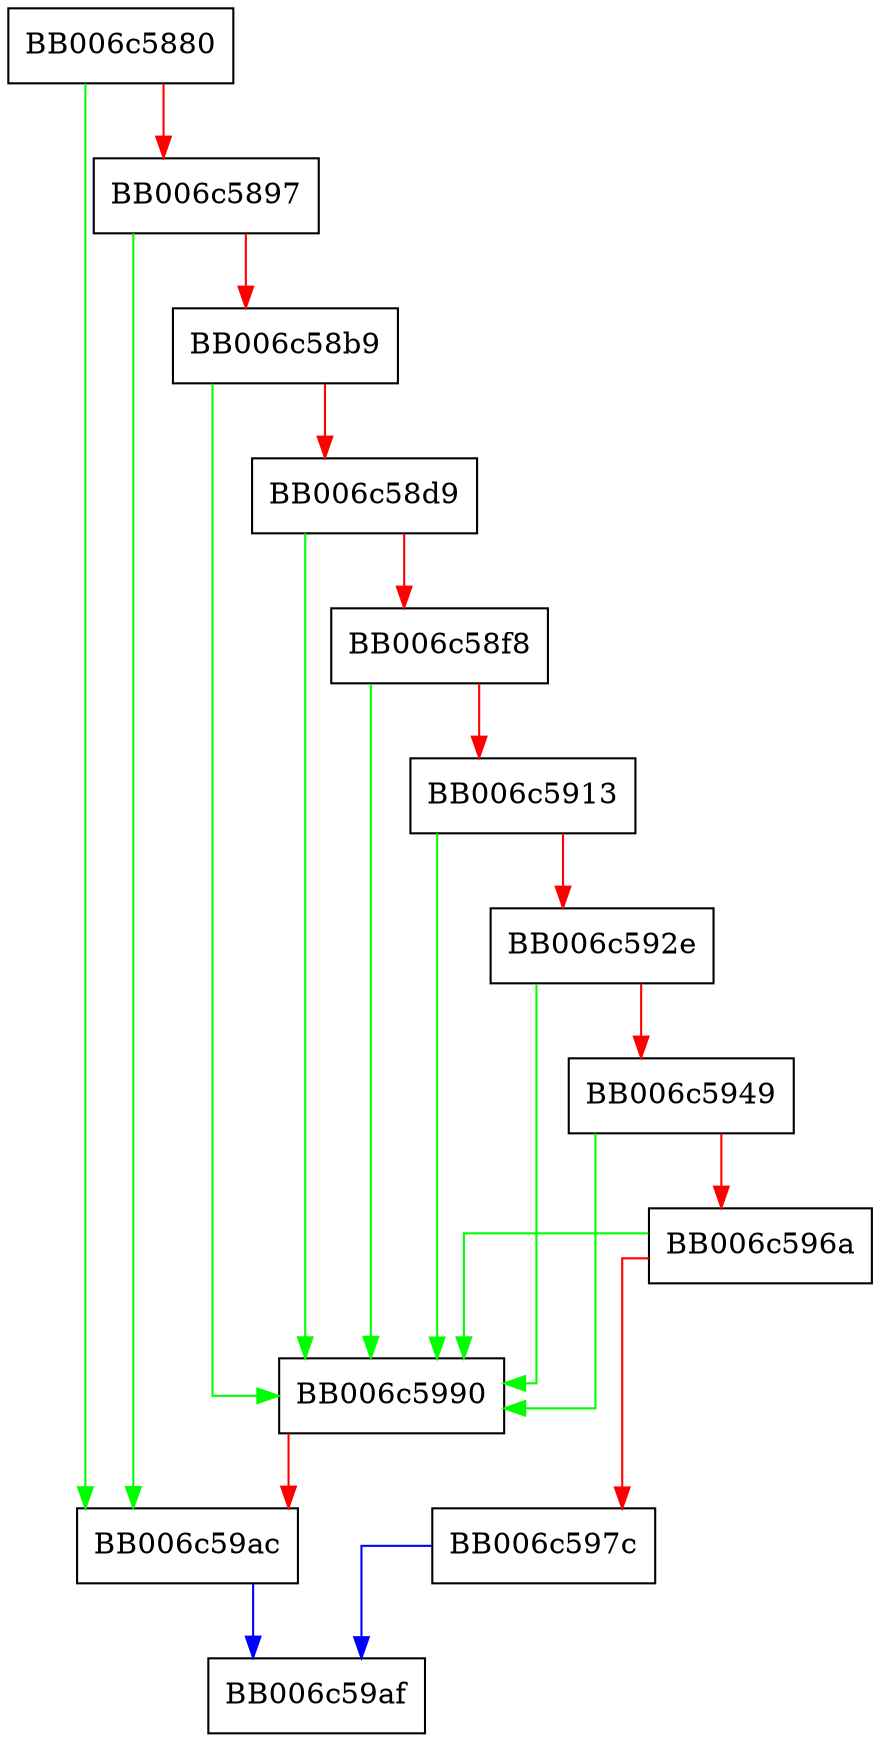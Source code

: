 digraph kdf_hkdf_dup {
  node [shape="box"];
  graph [splines=ortho];
  BB006c5880 -> BB006c59ac [color="green"];
  BB006c5880 -> BB006c5897 [color="red"];
  BB006c5897 -> BB006c59ac [color="green"];
  BB006c5897 -> BB006c58b9 [color="red"];
  BB006c58b9 -> BB006c5990 [color="green"];
  BB006c58b9 -> BB006c58d9 [color="red"];
  BB006c58d9 -> BB006c5990 [color="green"];
  BB006c58d9 -> BB006c58f8 [color="red"];
  BB006c58f8 -> BB006c5990 [color="green"];
  BB006c58f8 -> BB006c5913 [color="red"];
  BB006c5913 -> BB006c5990 [color="green"];
  BB006c5913 -> BB006c592e [color="red"];
  BB006c592e -> BB006c5990 [color="green"];
  BB006c592e -> BB006c5949 [color="red"];
  BB006c5949 -> BB006c5990 [color="green"];
  BB006c5949 -> BB006c596a [color="red"];
  BB006c596a -> BB006c5990 [color="green"];
  BB006c596a -> BB006c597c [color="red"];
  BB006c597c -> BB006c59af [color="blue"];
  BB006c5990 -> BB006c59ac [color="red"];
  BB006c59ac -> BB006c59af [color="blue"];
}